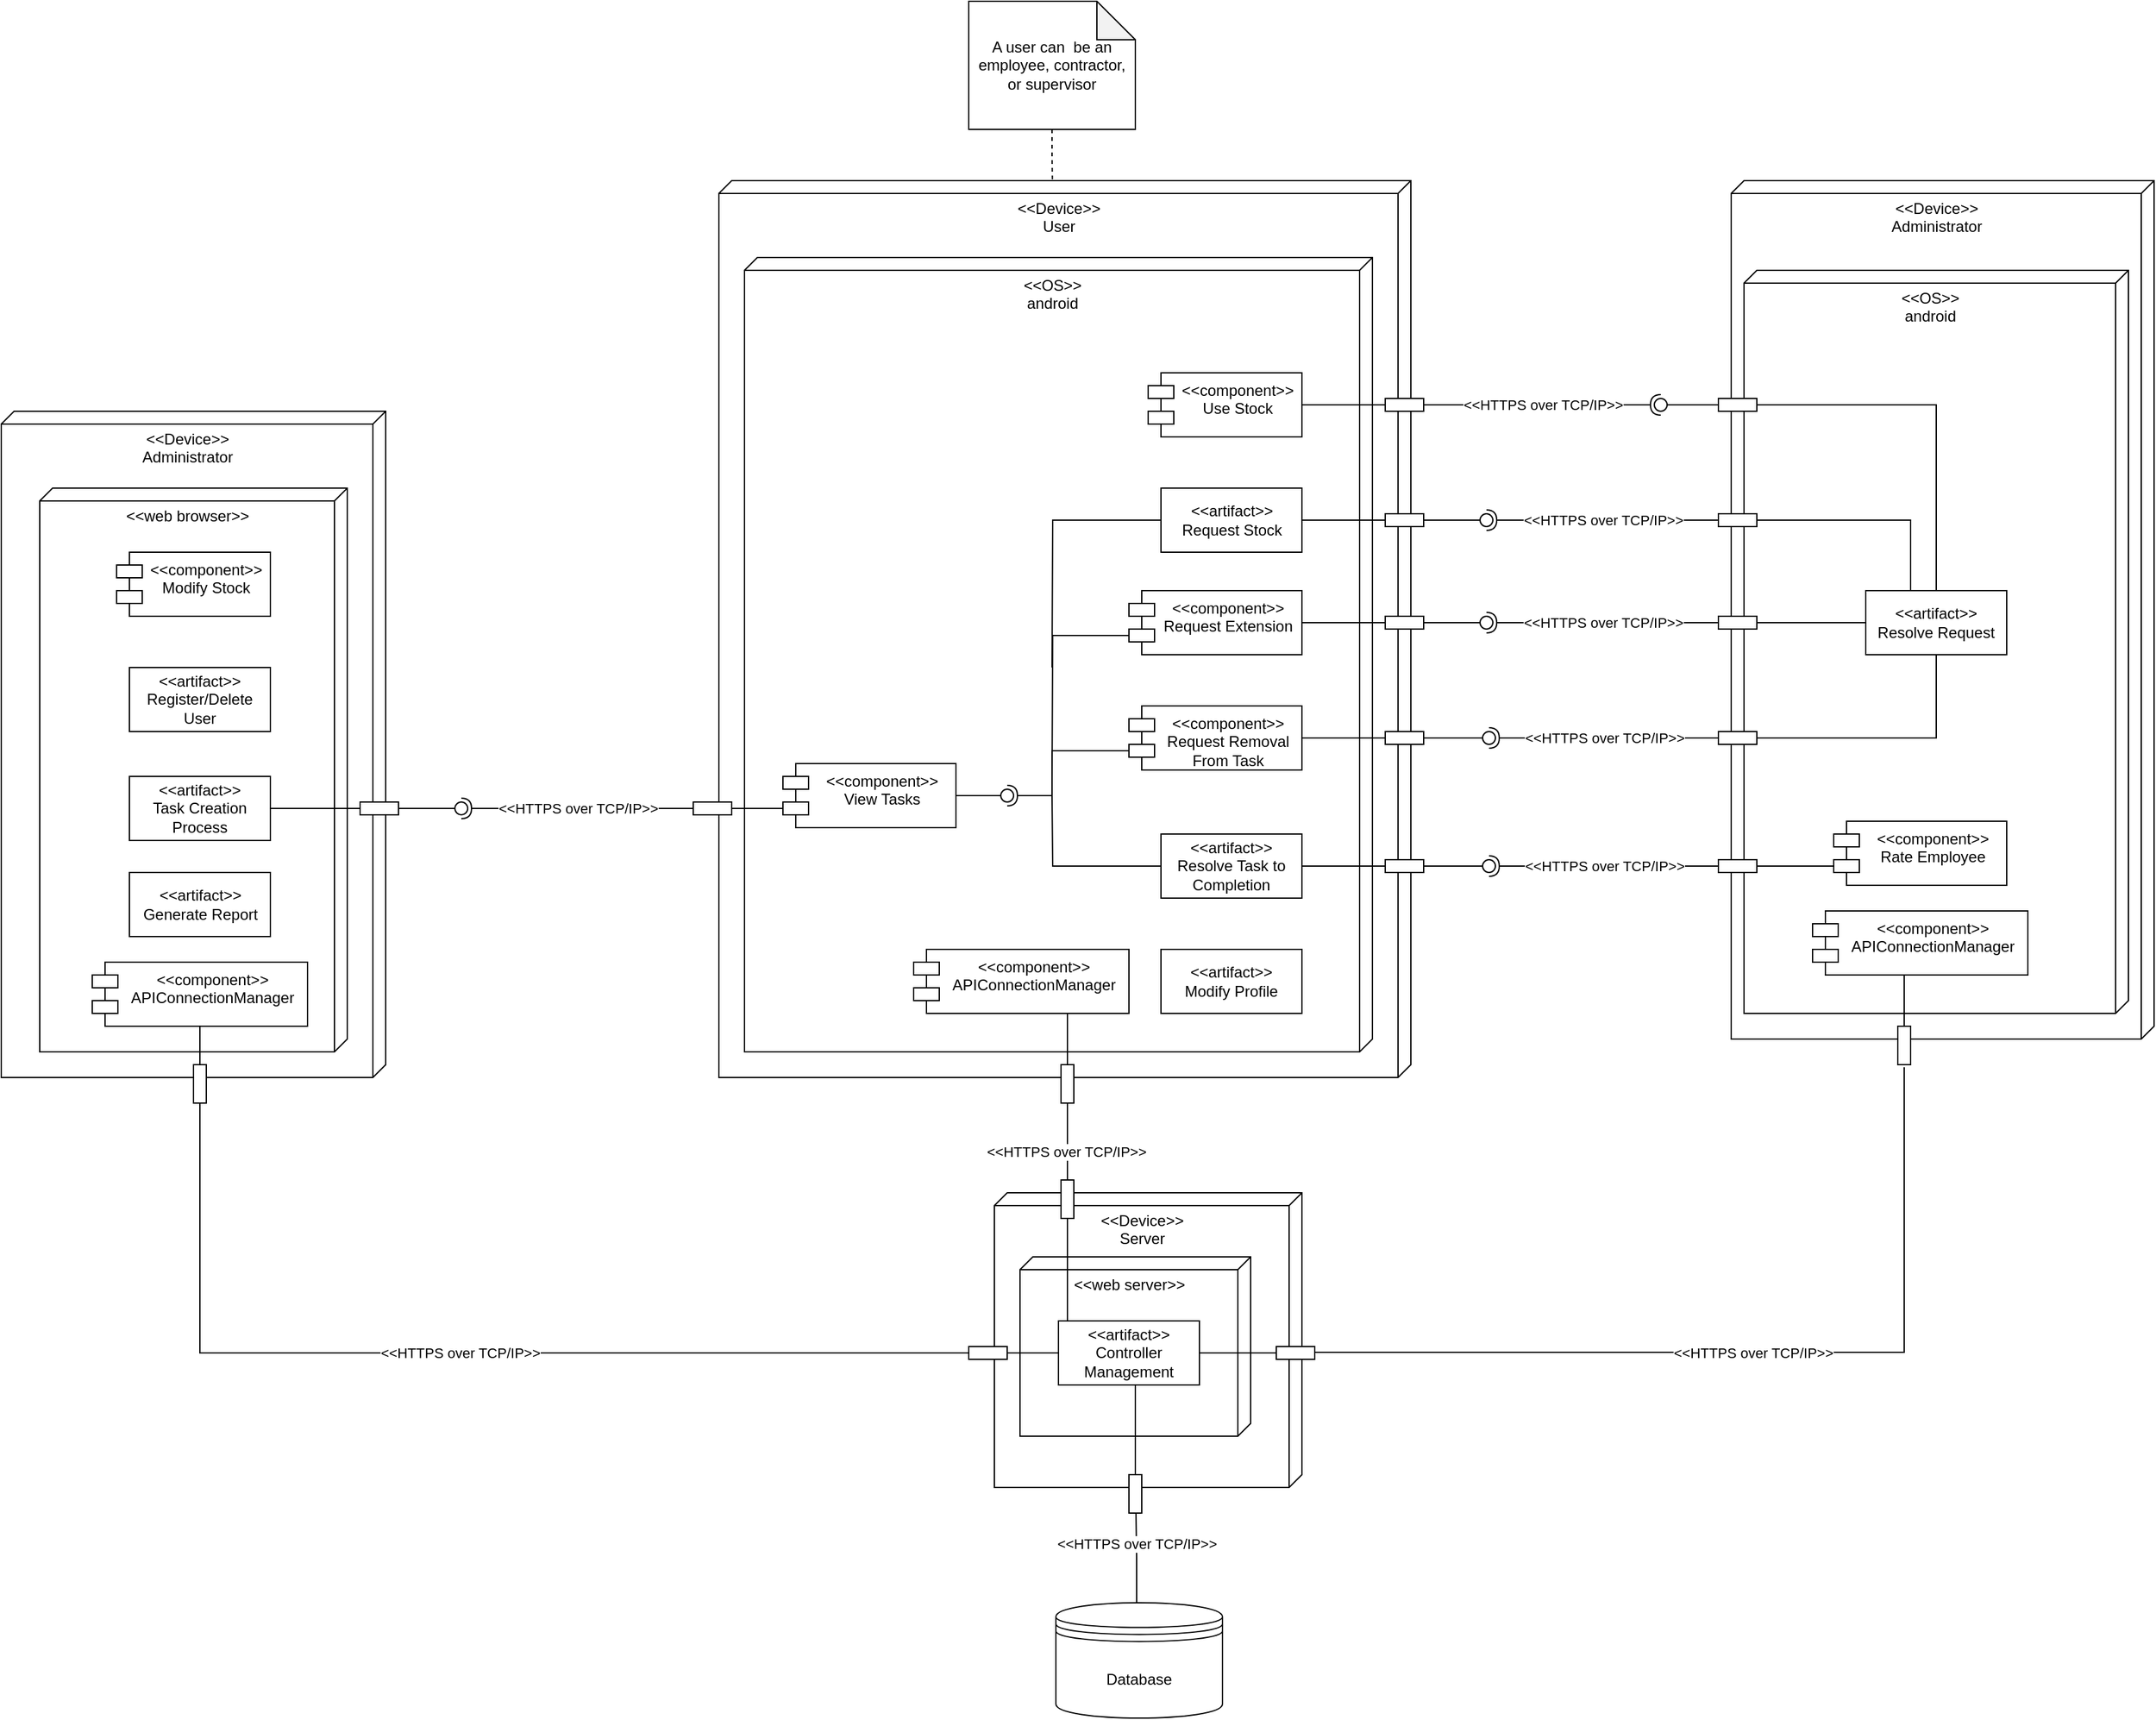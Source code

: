 <mxfile version="20.8.16" type="device"><diagram name="Page-1" id="UfM6UcbRKCuS1BDIdodU"><mxGraphModel dx="1036" dy="1706" grid="1" gridSize="10" guides="1" tooltips="1" connect="1" arrows="1" fold="1" page="1" pageScale="1" pageWidth="850" pageHeight="1100" math="0" shadow="0"><root><mxCell id="0"/><mxCell id="1" parent="0"/><mxCell id="wkpZ2gMU9DR78yVtCQd9-1" value="&amp;lt;&amp;lt;Device&amp;gt;&amp;gt;&lt;br&gt;Administrator" style="verticalAlign=top;align=center;spacingTop=8;spacingLeft=2;spacingRight=12;shape=cube;size=10;direction=south;fontStyle=0;html=1;" parent="1" vertex="1"><mxGeometry x="800" y="210" width="300" height="520" as="geometry"/></mxCell><mxCell id="wkpZ2gMU9DR78yVtCQd9-2" value="&amp;lt;&amp;lt;web browser&amp;gt;&amp;gt;" style="verticalAlign=top;align=center;spacingTop=8;spacingLeft=2;spacingRight=12;shape=cube;size=10;direction=south;fontStyle=0;html=1;" parent="1" vertex="1"><mxGeometry x="830" y="270" width="240" height="440" as="geometry"/></mxCell><mxCell id="wkpZ2gMU9DR78yVtCQd9-3" value="&amp;lt;&amp;lt;artifact&amp;gt;&amp;gt;&lt;br&gt;Generate Report" style="html=1;" parent="1" vertex="1"><mxGeometry x="900" y="570" width="110" height="50" as="geometry"/></mxCell><mxCell id="wkpZ2gMU9DR78yVtCQd9-7" value="&amp;lt;&amp;lt;HTTPS over TCP/IP&amp;gt;&amp;gt;" style="edgeStyle=orthogonalEdgeStyle;rounded=0;orthogonalLoop=1;jettySize=auto;html=1;endArrow=none;endFill=0;entryX=0.5;entryY=1;entryDx=0;entryDy=0;exitX=0;exitY=0.5;exitDx=0;exitDy=0;" parent="1" source="kzVEFAA9O3QecSHcl6le-20" target="wkpZ2gMU9DR78yVtCQd9-92" edge="1"><mxGeometry relative="1" as="geometry"><mxPoint x="960" y="760" as="targetPoint"/><mxPoint x="1567" y="955.067" as="sourcePoint"/></mxGeometry></mxCell><mxCell id="wkpZ2gMU9DR78yVtCQd9-98" value="&amp;lt;&amp;lt;HTTPS over TCP/IP&amp;gt;&amp;gt;" style="edgeStyle=orthogonalEdgeStyle;rounded=0;orthogonalLoop=1;jettySize=auto;html=1;entryX=0.5;entryY=1;entryDx=0;entryDy=0;endArrow=none;endFill=0;exitX=1;exitY=0.25;exitDx=0;exitDy=0;" parent="1" edge="1"><mxGeometry relative="1" as="geometry"><mxPoint x="1825" y="944.5" as="sourcePoint"/><mxPoint x="2285" y="722" as="targetPoint"/><Array as="points"><mxPoint x="2285" y="944"/></Array></mxGeometry></mxCell><mxCell id="wkpZ2gMU9DR78yVtCQd9-9" value="&lt;&lt;component&gt;&gt;&#10;Modify Stock" style="shape=module;align=left;spacingLeft=20;align=center;verticalAlign=top;" parent="1" vertex="1"><mxGeometry x="890" y="320" width="120" height="50" as="geometry"/></mxCell><mxCell id="wkpZ2gMU9DR78yVtCQd9-10" value="&amp;lt;&amp;lt;Device&amp;gt;&amp;gt;&lt;br&gt;User" style="verticalAlign=top;align=center;spacingTop=8;spacingLeft=2;spacingRight=12;shape=cube;size=10;direction=south;fontStyle=0;html=1;" parent="1" vertex="1"><mxGeometry x="1360" y="30" width="540" height="700" as="geometry"/></mxCell><mxCell id="wkpZ2gMU9DR78yVtCQd9-11" value="&amp;lt;&amp;lt;OS&amp;gt;&amp;gt;&lt;br&gt;android" style="verticalAlign=top;align=center;spacingTop=8;spacingLeft=2;spacingRight=12;shape=cube;size=10;direction=south;fontStyle=0;html=1;" parent="1" vertex="1"><mxGeometry x="1380" y="90" width="490" height="620" as="geometry"/></mxCell><mxCell id="NWc4xKAyrhDxz7gxVhRI-1" style="edgeStyle=orthogonalEdgeStyle;rounded=0;orthogonalLoop=1;jettySize=auto;html=1;endArrow=none;endFill=0;" parent="1" source="wkpZ2gMU9DR78yVtCQd9-12" edge="1"><mxGeometry relative="1" as="geometry"><mxPoint x="1620" y="410" as="targetPoint"/></mxGeometry></mxCell><mxCell id="wkpZ2gMU9DR78yVtCQd9-12" value="&amp;lt;&amp;lt;artifact&amp;gt;&amp;gt;&lt;br&gt;Request Stock" style="html=1;" parent="1" vertex="1"><mxGeometry x="1705" y="270" width="110" height="50" as="geometry"/></mxCell><mxCell id="wkpZ2gMU9DR78yVtCQd9-14" value="&lt;&lt;component&gt;&gt;&#10;Use Stock" style="shape=module;align=left;spacingLeft=20;align=center;verticalAlign=top;" parent="1" vertex="1"><mxGeometry x="1695" y="180" width="120" height="50" as="geometry"/></mxCell><mxCell id="wkpZ2gMU9DR78yVtCQd9-18" value="&amp;lt;&amp;lt;artifact&amp;gt;&amp;gt;&lt;br&gt;Task Creation Process" style="html=1;rounded=0;whiteSpace=wrap;" parent="1" vertex="1"><mxGeometry x="900" y="495" width="110" height="50" as="geometry"/></mxCell><mxCell id="wkpZ2gMU9DR78yVtCQd9-20" value="&amp;lt;&amp;lt;Device&amp;gt;&amp;gt;&lt;br&gt;Administrator" style="verticalAlign=top;align=center;spacingTop=8;spacingLeft=2;spacingRight=12;shape=cube;size=10;direction=south;fontStyle=0;html=1;" parent="1" vertex="1"><mxGeometry x="2150" y="30" width="330" height="670" as="geometry"/></mxCell><mxCell id="wkpZ2gMU9DR78yVtCQd9-21" value="&amp;lt;&amp;lt;OS&amp;gt;&amp;gt;&lt;br&gt;android" style="verticalAlign=top;align=center;spacingTop=8;spacingLeft=2;spacingRight=12;shape=cube;size=10;direction=south;fontStyle=0;html=1;" parent="1" vertex="1"><mxGeometry x="2160" y="100" width="300" height="580" as="geometry"/></mxCell><mxCell id="wkpZ2gMU9DR78yVtCQd9-32" style="edgeStyle=orthogonalEdgeStyle;rounded=0;orthogonalLoop=1;jettySize=auto;html=1;entryX=0;entryY=0.5;entryDx=0;entryDy=0;endArrow=none;endFill=0;" parent="1" source="wkpZ2gMU9DR78yVtCQd9-25" target="wkpZ2gMU9DR78yVtCQd9-30" edge="1"><mxGeometry relative="1" as="geometry"/></mxCell><mxCell id="wkpZ2gMU9DR78yVtCQd9-61" style="edgeStyle=orthogonalEdgeStyle;rounded=0;orthogonalLoop=1;jettySize=auto;html=1;endArrow=none;endFill=0;exitX=0;exitY=0;exitDx=0;exitDy=35;exitPerimeter=0;" parent="1" source="wkpZ2gMU9DR78yVtCQd9-25" edge="1"><mxGeometry relative="1" as="geometry"><mxPoint x="1620" y="500" as="targetPoint"/></mxGeometry></mxCell><mxCell id="wkpZ2gMU9DR78yVtCQd9-25" value="&lt;&lt;component&gt;&gt;&#10;Request Extension" style="shape=module;align=left;spacingLeft=20;align=center;verticalAlign=top;" parent="1" vertex="1"><mxGeometry x="1680" y="350" width="135" height="50" as="geometry"/></mxCell><mxCell id="wkpZ2gMU9DR78yVtCQd9-33" style="edgeStyle=orthogonalEdgeStyle;rounded=0;orthogonalLoop=1;jettySize=auto;html=1;entryX=0;entryY=0.5;entryDx=0;entryDy=0;endArrow=none;endFill=0;" parent="1" source="wkpZ2gMU9DR78yVtCQd9-26" target="wkpZ2gMU9DR78yVtCQd9-28" edge="1"><mxGeometry relative="1" as="geometry"/></mxCell><mxCell id="wkpZ2gMU9DR78yVtCQd9-26" value="&amp;lt;&amp;lt;component&amp;gt;&amp;gt;&lt;br&gt;Request Removal From Task" style="shape=module;align=left;spacingLeft=20;align=center;verticalAlign=top;html=1;whiteSpace=wrap;" parent="1" vertex="1"><mxGeometry x="1680" y="440" width="135" height="50" as="geometry"/></mxCell><mxCell id="wkpZ2gMU9DR78yVtCQd9-40" style="edgeStyle=orthogonalEdgeStyle;rounded=0;orthogonalLoop=1;jettySize=auto;html=1;entryX=0;entryY=0.5;entryDx=0;entryDy=0;endArrow=none;endFill=0;" parent="1" source="wkpZ2gMU9DR78yVtCQd9-27" target="wkpZ2gMU9DR78yVtCQd9-65" edge="1"><mxGeometry relative="1" as="geometry"><mxPoint x="2230" y="375" as="targetPoint"/></mxGeometry></mxCell><mxCell id="wkpZ2gMU9DR78yVtCQd9-27" value="" style="html=1;" parent="1" vertex="1"><mxGeometry x="2140" y="370" width="30" height="10" as="geometry"/></mxCell><mxCell id="wkpZ2gMU9DR78yVtCQd9-28" value="" style="html=1;" parent="1" vertex="1"><mxGeometry x="1880" y="460" width="30" height="10" as="geometry"/></mxCell><mxCell id="wkpZ2gMU9DR78yVtCQd9-30" value="" style="html=1;" parent="1" vertex="1"><mxGeometry x="1880" y="370" width="30" height="10" as="geometry"/></mxCell><mxCell id="wkpZ2gMU9DR78yVtCQd9-42" style="edgeStyle=orthogonalEdgeStyle;rounded=0;orthogonalLoop=1;jettySize=auto;html=1;endArrow=none;endFill=0;" parent="1" source="wkpZ2gMU9DR78yVtCQd9-31" target="wkpZ2gMU9DR78yVtCQd9-65" edge="1"><mxGeometry relative="1" as="geometry"><mxPoint x="2230" y="465" as="targetPoint"/></mxGeometry></mxCell><mxCell id="wkpZ2gMU9DR78yVtCQd9-31" value="" style="html=1;" parent="1" vertex="1"><mxGeometry x="2140" y="460" width="30" height="10" as="geometry"/></mxCell><mxCell id="wkpZ2gMU9DR78yVtCQd9-34" value="" style="rounded=0;orthogonalLoop=1;jettySize=auto;html=1;endArrow=none;endFill=0;sketch=0;sourcePerimeterSpacing=0;targetPerimeterSpacing=0;exitX=1;exitY=0.5;exitDx=0;exitDy=0;" parent="1" source="wkpZ2gMU9DR78yVtCQd9-28" target="wkpZ2gMU9DR78yVtCQd9-36" edge="1"><mxGeometry relative="1" as="geometry"><mxPoint x="2000" y="465" as="sourcePoint"/></mxGeometry></mxCell><mxCell id="wkpZ2gMU9DR78yVtCQd9-35" value="&amp;lt;&amp;lt;HTTPS over TCP/IP&amp;gt;&amp;gt;" style="rounded=0;orthogonalLoop=1;jettySize=auto;html=1;endArrow=halfCircle;endFill=0;entryX=0.5;entryY=0.5;endSize=6;strokeWidth=1;sketch=0;exitX=0;exitY=0.5;exitDx=0;exitDy=0;" parent="1" source="wkpZ2gMU9DR78yVtCQd9-31" target="wkpZ2gMU9DR78yVtCQd9-36" edge="1"><mxGeometry relative="1" as="geometry"><mxPoint x="2040" y="465" as="sourcePoint"/></mxGeometry></mxCell><mxCell id="wkpZ2gMU9DR78yVtCQd9-36" value="" style="ellipse;whiteSpace=wrap;html=1;align=center;aspect=fixed;resizable=0;points=[];outlineConnect=0;sketch=0;" parent="1" vertex="1"><mxGeometry x="1956" y="460" width="10" height="10" as="geometry"/></mxCell><mxCell id="wkpZ2gMU9DR78yVtCQd9-37" value="" style="rounded=0;orthogonalLoop=1;jettySize=auto;html=1;endArrow=none;endFill=0;sketch=0;sourcePerimeterSpacing=0;targetPerimeterSpacing=0;exitX=1;exitY=0.5;exitDx=0;exitDy=0;" parent="1" source="wkpZ2gMU9DR78yVtCQd9-30" target="wkpZ2gMU9DR78yVtCQd9-39" edge="1"><mxGeometry relative="1" as="geometry"><mxPoint x="2000" y="375" as="sourcePoint"/></mxGeometry></mxCell><mxCell id="wkpZ2gMU9DR78yVtCQd9-38" value="&amp;lt;&amp;lt;HTTPS over TCP/IP&amp;gt;&amp;gt;" style="rounded=0;orthogonalLoop=1;jettySize=auto;html=1;endArrow=halfCircle;endFill=0;entryX=0.5;entryY=0.5;endSize=6;strokeWidth=1;sketch=0;exitX=0;exitY=0.5;exitDx=0;exitDy=0;" parent="1" source="wkpZ2gMU9DR78yVtCQd9-27" target="wkpZ2gMU9DR78yVtCQd9-39" edge="1"><mxGeometry relative="1" as="geometry"><mxPoint x="2040" y="375" as="sourcePoint"/></mxGeometry></mxCell><mxCell id="wkpZ2gMU9DR78yVtCQd9-39" value="" style="ellipse;whiteSpace=wrap;html=1;align=center;aspect=fixed;resizable=0;points=[];outlineConnect=0;sketch=0;" parent="1" vertex="1"><mxGeometry x="1954" y="370" width="10" height="10" as="geometry"/></mxCell><mxCell id="wkpZ2gMU9DR78yVtCQd9-43" value="&lt;&lt;component&gt;&gt;&#10;Rate Employee" style="shape=module;align=left;spacingLeft=20;align=center;verticalAlign=top;whiteSpace=wrap;" parent="1" vertex="1"><mxGeometry x="2230" y="530" width="135" height="50" as="geometry"/></mxCell><mxCell id="wkpZ2gMU9DR78yVtCQd9-51" style="edgeStyle=orthogonalEdgeStyle;rounded=0;orthogonalLoop=1;jettySize=auto;html=1;entryX=0;entryY=0.5;entryDx=0;entryDy=0;endArrow=none;endFill=0;" parent="1" source="wkpZ2gMU9DR78yVtCQd9-44" target="wkpZ2gMU9DR78yVtCQd9-46" edge="1"><mxGeometry relative="1" as="geometry"/></mxCell><mxCell id="wkpZ2gMU9DR78yVtCQd9-62" style="edgeStyle=orthogonalEdgeStyle;rounded=0;orthogonalLoop=1;jettySize=auto;html=1;endArrow=none;endFill=0;" parent="1" source="wkpZ2gMU9DR78yVtCQd9-44" edge="1"><mxGeometry relative="1" as="geometry"><mxPoint x="1620" y="510" as="targetPoint"/></mxGeometry></mxCell><mxCell id="wkpZ2gMU9DR78yVtCQd9-44" value="&amp;lt;&amp;lt;artifact&amp;gt;&amp;gt;&lt;br&gt;Resolve Task to Completion" style="html=1;whiteSpace=wrap;" parent="1" vertex="1"><mxGeometry x="1705" y="540" width="110" height="50" as="geometry"/></mxCell><mxCell id="wkpZ2gMU9DR78yVtCQd9-46" value="" style="html=1;" parent="1" vertex="1"><mxGeometry x="1880" y="560" width="30" height="10" as="geometry"/></mxCell><mxCell id="wkpZ2gMU9DR78yVtCQd9-52" style="edgeStyle=orthogonalEdgeStyle;rounded=0;orthogonalLoop=1;jettySize=auto;html=1;entryX=0;entryY=0;entryDx=0;entryDy=35;entryPerimeter=0;endArrow=none;endFill=0;" parent="1" source="wkpZ2gMU9DR78yVtCQd9-47" target="wkpZ2gMU9DR78yVtCQd9-43" edge="1"><mxGeometry relative="1" as="geometry"/></mxCell><mxCell id="wkpZ2gMU9DR78yVtCQd9-47" value="" style="html=1;" parent="1" vertex="1"><mxGeometry x="2140" y="560" width="30" height="10" as="geometry"/></mxCell><mxCell id="wkpZ2gMU9DR78yVtCQd9-48" value="" style="rounded=0;orthogonalLoop=1;jettySize=auto;html=1;endArrow=none;endFill=0;sketch=0;sourcePerimeterSpacing=0;targetPerimeterSpacing=0;exitX=1;exitY=0.5;exitDx=0;exitDy=0;" parent="1" source="wkpZ2gMU9DR78yVtCQd9-46" target="wkpZ2gMU9DR78yVtCQd9-50" edge="1"><mxGeometry relative="1" as="geometry"><mxPoint x="2000" y="565" as="sourcePoint"/></mxGeometry></mxCell><mxCell id="wkpZ2gMU9DR78yVtCQd9-49" value="&amp;lt;&amp;lt;HTTPS over TCP/IP&amp;gt;&amp;gt;" style="rounded=0;orthogonalLoop=1;jettySize=auto;html=1;endArrow=halfCircle;endFill=0;entryX=0.5;entryY=0.5;endSize=6;strokeWidth=1;sketch=0;exitX=0;exitY=0.5;exitDx=0;exitDy=0;" parent="1" source="wkpZ2gMU9DR78yVtCQd9-47" target="wkpZ2gMU9DR78yVtCQd9-50" edge="1"><mxGeometry relative="1" as="geometry"><mxPoint x="2040" y="565" as="sourcePoint"/></mxGeometry></mxCell><mxCell id="wkpZ2gMU9DR78yVtCQd9-50" value="" style="ellipse;whiteSpace=wrap;html=1;align=center;aspect=fixed;resizable=0;points=[];outlineConnect=0;sketch=0;" parent="1" vertex="1"><mxGeometry x="1956" y="560" width="10" height="10" as="geometry"/></mxCell><mxCell id="wkpZ2gMU9DR78yVtCQd9-53" value="&lt;&lt;component&gt;&gt;&#10;View Tasks" style="shape=module;align=left;spacingLeft=20;align=center;verticalAlign=top;" parent="1" vertex="1"><mxGeometry x="1410" y="485" width="135" height="50" as="geometry"/></mxCell><mxCell id="wkpZ2gMU9DR78yVtCQd9-55" style="edgeStyle=orthogonalEdgeStyle;rounded=0;orthogonalLoop=1;jettySize=auto;html=1;endArrow=none;endFill=0;entryX=-0.001;entryY=0.518;entryDx=0;entryDy=0;entryPerimeter=0;dashed=1;" parent="1" source="wkpZ2gMU9DR78yVtCQd9-54" target="wkpZ2gMU9DR78yVtCQd9-10" edge="1"><mxGeometry relative="1" as="geometry"/></mxCell><mxCell id="wkpZ2gMU9DR78yVtCQd9-54" value="A user can&amp;nbsp; be an employee, contractor, or supervisor" style="shape=note;whiteSpace=wrap;html=1;backgroundOutline=1;darkOpacity=0.05;" parent="1" vertex="1"><mxGeometry x="1555" y="-110" width="130" height="100" as="geometry"/></mxCell><mxCell id="wkpZ2gMU9DR78yVtCQd9-56" value="&amp;lt;&amp;lt;artifact&amp;gt;&amp;gt;&lt;br&gt;Modify Profile" style="html=1;whiteSpace=wrap;" parent="1" vertex="1"><mxGeometry x="1705" y="630" width="110" height="50" as="geometry"/></mxCell><mxCell id="wkpZ2gMU9DR78yVtCQd9-57" value="&amp;lt;&amp;lt;artifact&amp;gt;&amp;gt;&lt;br&gt;Register/Delete User" style="html=1;whiteSpace=wrap;" parent="1" vertex="1"><mxGeometry x="900" y="410" width="110" height="50" as="geometry"/></mxCell><mxCell id="wkpZ2gMU9DR78yVtCQd9-58" value="" style="rounded=0;orthogonalLoop=1;jettySize=auto;html=1;endArrow=none;endFill=0;sketch=0;sourcePerimeterSpacing=0;targetPerimeterSpacing=0;exitX=1;exitY=0.5;exitDx=0;exitDy=0;" parent="1" source="wkpZ2gMU9DR78yVtCQd9-53" target="wkpZ2gMU9DR78yVtCQd9-60" edge="1"><mxGeometry relative="1" as="geometry"><mxPoint x="1580" y="515" as="sourcePoint"/></mxGeometry></mxCell><mxCell id="wkpZ2gMU9DR78yVtCQd9-59" value="" style="rounded=0;orthogonalLoop=1;jettySize=auto;html=1;endArrow=halfCircle;endFill=0;entryX=0.5;entryY=0.5;endSize=6;strokeWidth=1;sketch=0;exitX=0;exitY=0;exitDx=0;exitDy=35;exitPerimeter=0;edgeStyle=orthogonalEdgeStyle;" parent="1" source="wkpZ2gMU9DR78yVtCQd9-26" target="wkpZ2gMU9DR78yVtCQd9-60" edge="1"><mxGeometry relative="1" as="geometry"><mxPoint x="1620" y="515" as="sourcePoint"/><Array as="points"><mxPoint x="1620" y="475"/><mxPoint x="1620" y="510"/></Array></mxGeometry></mxCell><mxCell id="wkpZ2gMU9DR78yVtCQd9-60" value="" style="ellipse;whiteSpace=wrap;html=1;align=center;aspect=fixed;resizable=0;points=[];outlineConnect=0;sketch=0;rounded=0;" parent="1" vertex="1"><mxGeometry x="1580" y="505" width="10" height="10" as="geometry"/></mxCell><mxCell id="wkpZ2gMU9DR78yVtCQd9-65" value="&amp;lt;&amp;lt;artifact&amp;gt;&amp;gt;&lt;br&gt;Resolve Request" style="html=1;whiteSpace=wrap;" parent="1" vertex="1"><mxGeometry x="2255" y="350" width="110" height="50" as="geometry"/></mxCell><mxCell id="wkpZ2gMU9DR78yVtCQd9-74" style="edgeStyle=orthogonalEdgeStyle;rounded=0;orthogonalLoop=1;jettySize=auto;html=1;entryX=0.5;entryY=0;entryDx=0;entryDy=0;endArrow=none;endFill=0;" parent="1" source="wkpZ2gMU9DR78yVtCQd9-69" target="wkpZ2gMU9DR78yVtCQd9-65" edge="1"><mxGeometry relative="1" as="geometry"><Array as="points"><mxPoint x="2290" y="295"/><mxPoint x="2290" y="350"/></Array></mxGeometry></mxCell><mxCell id="wkpZ2gMU9DR78yVtCQd9-69" value="" style="html=1;" parent="1" vertex="1"><mxGeometry x="2140" y="290" width="30" height="10" as="geometry"/></mxCell><mxCell id="wkpZ2gMU9DR78yVtCQd9-75" style="edgeStyle=orthogonalEdgeStyle;rounded=0;orthogonalLoop=1;jettySize=auto;html=1;entryX=1;entryY=0.5;entryDx=0;entryDy=0;endArrow=none;endFill=0;" parent="1" source="wkpZ2gMU9DR78yVtCQd9-70" target="wkpZ2gMU9DR78yVtCQd9-12" edge="1"><mxGeometry relative="1" as="geometry"/></mxCell><mxCell id="wkpZ2gMU9DR78yVtCQd9-70" value="" style="html=1;" parent="1" vertex="1"><mxGeometry x="1880" y="290" width="30" height="10" as="geometry"/></mxCell><mxCell id="wkpZ2gMU9DR78yVtCQd9-71" value="" style="rounded=0;orthogonalLoop=1;jettySize=auto;html=1;endArrow=none;endFill=0;sketch=0;sourcePerimeterSpacing=0;targetPerimeterSpacing=0;exitX=1;exitY=0.5;exitDx=0;exitDy=0;" parent="1" source="wkpZ2gMU9DR78yVtCQd9-70" target="wkpZ2gMU9DR78yVtCQd9-73" edge="1"><mxGeometry relative="1" as="geometry"><mxPoint x="2000" y="295" as="sourcePoint"/></mxGeometry></mxCell><mxCell id="wkpZ2gMU9DR78yVtCQd9-72" value="&amp;lt;&amp;lt;HTTPS over TCP/IP&amp;gt;&amp;gt;" style="rounded=0;orthogonalLoop=1;jettySize=auto;html=1;endArrow=halfCircle;endFill=0;entryX=0.5;entryY=0.5;endSize=6;strokeWidth=1;sketch=0;exitX=0;exitY=0.5;exitDx=0;exitDy=0;" parent="1" source="wkpZ2gMU9DR78yVtCQd9-69" target="wkpZ2gMU9DR78yVtCQd9-73" edge="1"><mxGeometry relative="1" as="geometry"><mxPoint x="2040" y="295" as="sourcePoint"/></mxGeometry></mxCell><mxCell id="wkpZ2gMU9DR78yVtCQd9-73" value="" style="ellipse;whiteSpace=wrap;html=1;align=center;aspect=fixed;resizable=0;points=[];outlineConnect=0;sketch=0;" parent="1" vertex="1"><mxGeometry x="1954" y="290" width="10" height="10" as="geometry"/></mxCell><mxCell id="wkpZ2gMU9DR78yVtCQd9-83" style="edgeStyle=orthogonalEdgeStyle;rounded=0;orthogonalLoop=1;jettySize=auto;html=1;endArrow=none;endFill=0;" parent="1" source="wkpZ2gMU9DR78yVtCQd9-78" target="wkpZ2gMU9DR78yVtCQd9-65" edge="1"><mxGeometry relative="1" as="geometry"/></mxCell><mxCell id="wkpZ2gMU9DR78yVtCQd9-78" value="" style="html=1;" parent="1" vertex="1"><mxGeometry x="2140" y="200" width="30" height="10" as="geometry"/></mxCell><mxCell id="wkpZ2gMU9DR78yVtCQd9-84" style="edgeStyle=orthogonalEdgeStyle;rounded=0;orthogonalLoop=1;jettySize=auto;html=1;endArrow=none;endFill=0;" parent="1" source="wkpZ2gMU9DR78yVtCQd9-79" target="wkpZ2gMU9DR78yVtCQd9-14" edge="1"><mxGeometry relative="1" as="geometry"/></mxCell><mxCell id="wkpZ2gMU9DR78yVtCQd9-79" value="" style="html=1;" parent="1" vertex="1"><mxGeometry x="1880" y="200" width="30" height="10" as="geometry"/></mxCell><mxCell id="wkpZ2gMU9DR78yVtCQd9-80" value="" style="rounded=0;orthogonalLoop=1;jettySize=auto;html=1;endArrow=none;endFill=0;sketch=0;sourcePerimeterSpacing=0;targetPerimeterSpacing=0;exitX=0;exitY=0.5;exitDx=0;exitDy=0;" parent="1" source="wkpZ2gMU9DR78yVtCQd9-78" target="wkpZ2gMU9DR78yVtCQd9-82" edge="1"><mxGeometry relative="1" as="geometry"><mxPoint x="2000" y="205" as="sourcePoint"/></mxGeometry></mxCell><mxCell id="wkpZ2gMU9DR78yVtCQd9-81" value="&amp;lt;&amp;lt;HTTPS over TCP/IP&amp;gt;&amp;gt;" style="rounded=0;orthogonalLoop=1;jettySize=auto;html=1;endArrow=halfCircle;endFill=0;entryX=0.5;entryY=0.5;endSize=6;strokeWidth=1;sketch=0;exitX=1;exitY=0.5;exitDx=0;exitDy=0;" parent="1" source="wkpZ2gMU9DR78yVtCQd9-79" target="wkpZ2gMU9DR78yVtCQd9-82" edge="1"><mxGeometry relative="1" as="geometry"><mxPoint x="1930" y="240" as="sourcePoint"/></mxGeometry></mxCell><mxCell id="wkpZ2gMU9DR78yVtCQd9-82" value="" style="ellipse;whiteSpace=wrap;html=1;align=center;aspect=fixed;resizable=0;points=[];outlineConnect=0;sketch=0;rotation=-135;" parent="1" vertex="1"><mxGeometry x="2090" y="200" width="10" height="10" as="geometry"/></mxCell><mxCell id="NWc4xKAyrhDxz7gxVhRI-2" style="edgeStyle=orthogonalEdgeStyle;rounded=0;orthogonalLoop=1;jettySize=auto;html=1;entryX=0;entryY=0;entryDx=0;entryDy=35;entryPerimeter=0;endArrow=none;endFill=0;" parent="1" source="wkpZ2gMU9DR78yVtCQd9-85" target="wkpZ2gMU9DR78yVtCQd9-53" edge="1"><mxGeometry relative="1" as="geometry"/></mxCell><mxCell id="wkpZ2gMU9DR78yVtCQd9-85" value="" style="html=1;" parent="1" vertex="1"><mxGeometry x="1340" y="515" width="30" height="10" as="geometry"/></mxCell><mxCell id="wkpZ2gMU9DR78yVtCQd9-90" style="edgeStyle=orthogonalEdgeStyle;rounded=0;orthogonalLoop=1;jettySize=auto;html=1;endArrow=none;endFill=0;" parent="1" source="wkpZ2gMU9DR78yVtCQd9-86" target="wkpZ2gMU9DR78yVtCQd9-18" edge="1"><mxGeometry relative="1" as="geometry"/></mxCell><mxCell id="wkpZ2gMU9DR78yVtCQd9-86" value="" style="html=1;" parent="1" vertex="1"><mxGeometry x="1080" y="515" width="30" height="10" as="geometry"/></mxCell><mxCell id="wkpZ2gMU9DR78yVtCQd9-87" value="" style="rounded=0;orthogonalLoop=1;jettySize=auto;html=1;endArrow=none;endFill=0;sketch=0;sourcePerimeterSpacing=0;targetPerimeterSpacing=0;exitX=1;exitY=0.5;exitDx=0;exitDy=0;" parent="1" source="wkpZ2gMU9DR78yVtCQd9-86" target="wkpZ2gMU9DR78yVtCQd9-89" edge="1"><mxGeometry relative="1" as="geometry"><mxPoint x="1200" y="520" as="sourcePoint"/></mxGeometry></mxCell><mxCell id="wkpZ2gMU9DR78yVtCQd9-88" value="&amp;lt;&amp;lt;HTTPS over TCP/IP&amp;gt;&amp;gt;" style="rounded=0;orthogonalLoop=1;jettySize=auto;html=1;endArrow=halfCircle;endFill=0;entryX=0.5;entryY=0.5;endSize=6;strokeWidth=1;sketch=0;exitX=0;exitY=0.5;exitDx=0;exitDy=0;" parent="1" source="wkpZ2gMU9DR78yVtCQd9-85" target="wkpZ2gMU9DR78yVtCQd9-89" edge="1"><mxGeometry relative="1" as="geometry"><mxPoint x="1240" y="520" as="sourcePoint"/></mxGeometry></mxCell><mxCell id="wkpZ2gMU9DR78yVtCQd9-89" value="" style="ellipse;whiteSpace=wrap;html=1;align=center;aspect=fixed;resizable=0;points=[];outlineConnect=0;sketch=0;" parent="1" vertex="1"><mxGeometry x="1154" y="515" width="10" height="10" as="geometry"/></mxCell><mxCell id="kzVEFAA9O3QecSHcl6le-36" style="edgeStyle=orthogonalEdgeStyle;rounded=0;orthogonalLoop=1;jettySize=auto;html=1;endArrow=none;endFill=0;" parent="1" source="wkpZ2gMU9DR78yVtCQd9-92" target="kzVEFAA9O3QecSHcl6le-10" edge="1"><mxGeometry relative="1" as="geometry"/></mxCell><mxCell id="wkpZ2gMU9DR78yVtCQd9-92" value="" style="html=1;rounded=0;" parent="1" vertex="1"><mxGeometry x="950" y="720" width="10" height="30" as="geometry"/></mxCell><mxCell id="kzVEFAA9O3QecSHcl6le-34" style="edgeStyle=orthogonalEdgeStyle;rounded=0;orthogonalLoop=1;jettySize=auto;html=1;entryX=0;entryY=0.5;entryDx=0;entryDy=0;endArrow=none;endFill=0;" parent="1" source="wkpZ2gMU9DR78yVtCQd9-93" target="kzVEFAA9O3QecSHcl6le-18" edge="1"><mxGeometry relative="1" as="geometry"/></mxCell><mxCell id="kzVEFAA9O3QecSHcl6le-35" value="&amp;lt;&amp;lt;HTTPS over TCP/IP&amp;gt;&amp;gt;" style="edgeLabel;html=1;align=center;verticalAlign=middle;resizable=0;points=[];" parent="kzVEFAA9O3QecSHcl6le-34" vertex="1" connectable="0"><mxGeometry x="0.247" y="-1" relative="1" as="geometry"><mxPoint as="offset"/></mxGeometry></mxCell><mxCell id="kzVEFAA9O3QecSHcl6le-37" style="edgeStyle=orthogonalEdgeStyle;rounded=0;orthogonalLoop=1;jettySize=auto;html=1;endArrow=none;endFill=0;" parent="1" source="wkpZ2gMU9DR78yVtCQd9-93" target="kzVEFAA9O3QecSHcl6le-8" edge="1"><mxGeometry relative="1" as="geometry"><Array as="points"><mxPoint x="1632" y="690"/><mxPoint x="1632" y="690"/></Array></mxGeometry></mxCell><mxCell id="wkpZ2gMU9DR78yVtCQd9-93" value="" style="html=1;rounded=0;" parent="1" vertex="1"><mxGeometry x="1627" y="720" width="10" height="30" as="geometry"/></mxCell><mxCell id="kzVEFAA9O3QecSHcl6le-12" style="edgeStyle=orthogonalEdgeStyle;rounded=0;orthogonalLoop=1;jettySize=auto;html=1;endArrow=none;endFill=0;" parent="1" source="wkpZ2gMU9DR78yVtCQd9-94" target="kzVEFAA9O3QecSHcl6le-11" edge="1"><mxGeometry relative="1" as="geometry"><Array as="points"><mxPoint x="2285" y="660"/><mxPoint x="2285" y="660"/></Array></mxGeometry></mxCell><mxCell id="wkpZ2gMU9DR78yVtCQd9-94" value="" style="html=1;rounded=0;" parent="1" vertex="1"><mxGeometry x="2280" y="690" width="10" height="30" as="geometry"/></mxCell><mxCell id="kzVEFAA9O3QecSHcl6le-17" style="edgeStyle=orthogonalEdgeStyle;rounded=0;orthogonalLoop=1;jettySize=auto;html=1;exitX=0;exitY=0;exitDx=230;exitDy=125;exitPerimeter=0;entryX=0.5;entryY=0;entryDx=0;entryDy=0;endArrow=none;endFill=0;" parent="1" source="kzVEFAA9O3QecSHcl6le-1" target="kzVEFAA9O3QecSHcl6le-13" edge="1"><mxGeometry relative="1" as="geometry"/></mxCell><mxCell id="kzVEFAA9O3QecSHcl6le-1" value="&amp;lt;&amp;lt;Device&amp;gt;&amp;gt;&lt;br&gt;Server" style="verticalAlign=top;align=center;spacingTop=8;spacingLeft=2;spacingRight=12;shape=cube;size=10;direction=south;fontStyle=0;html=1;" parent="1" vertex="1"><mxGeometry x="1575" y="820" width="240" height="230" as="geometry"/></mxCell><mxCell id="kzVEFAA9O3QecSHcl6le-8" value="&lt;&lt;component&gt;&gt;&#10;APIConnectionManager" style="shape=module;align=left;spacingLeft=20;align=center;verticalAlign=top;" parent="1" vertex="1"><mxGeometry x="1512" y="630" width="168" height="50" as="geometry"/></mxCell><mxCell id="kzVEFAA9O3QecSHcl6le-10" value="&lt;&lt;component&gt;&gt;&#10;APIConnectionManager" style="shape=module;align=left;spacingLeft=20;align=center;verticalAlign=top;" parent="1" vertex="1"><mxGeometry x="871" y="640" width="168" height="50" as="geometry"/></mxCell><mxCell id="kzVEFAA9O3QecSHcl6le-11" value="&lt;&lt;component&gt;&gt;&#10;APIConnectionManager" style="shape=module;align=left;spacingLeft=20;align=center;verticalAlign=top;" parent="1" vertex="1"><mxGeometry x="2213.5" y="600" width="168" height="50" as="geometry"/></mxCell><mxCell id="kzVEFAA9O3QecSHcl6le-13" value="" style="html=1;rotation=90;" parent="1" vertex="1"><mxGeometry x="1670" y="1050" width="30" height="10" as="geometry"/></mxCell><mxCell id="kzVEFAA9O3QecSHcl6le-14" value="&amp;lt;&amp;lt;web server&amp;gt;&amp;gt;" style="verticalAlign=top;align=center;spacingTop=8;spacingLeft=2;spacingRight=12;shape=cube;size=10;direction=south;fontStyle=0;html=1;" parent="1" vertex="1"><mxGeometry x="1595" y="870" width="180" height="140" as="geometry"/></mxCell><mxCell id="kzVEFAA9O3QecSHcl6le-30" style="edgeStyle=orthogonalEdgeStyle;rounded=0;orthogonalLoop=1;jettySize=auto;html=1;entryX=0;entryY=0.5;entryDx=0;entryDy=0;endArrow=none;endFill=0;" parent="1" source="kzVEFAA9O3QecSHcl6le-15" target="kzVEFAA9O3QecSHcl6le-13" edge="1"><mxGeometry relative="1" as="geometry"><Array as="points"><mxPoint x="1685" y="990"/><mxPoint x="1685" y="990"/></Array></mxGeometry></mxCell><mxCell id="kzVEFAA9O3QecSHcl6le-15" value="&amp;lt;&amp;lt;artifact&amp;gt;&amp;gt;&lt;br&gt;Controller Management" style="html=1;whiteSpace=wrap;" parent="1" vertex="1"><mxGeometry x="1625" y="920" width="110" height="50" as="geometry"/></mxCell><mxCell id="kzVEFAA9O3QecSHcl6le-33" style="edgeStyle=orthogonalEdgeStyle;rounded=0;orthogonalLoop=1;jettySize=auto;html=1;endArrow=none;endFill=0;" parent="1" source="kzVEFAA9O3QecSHcl6le-18" target="kzVEFAA9O3QecSHcl6le-15" edge="1"><mxGeometry relative="1" as="geometry"><Array as="points"><mxPoint x="1632" y="910"/><mxPoint x="1632" y="910"/></Array></mxGeometry></mxCell><mxCell id="kzVEFAA9O3QecSHcl6le-18" value="" style="html=1;rotation=90;" parent="1" vertex="1"><mxGeometry x="1617" y="820" width="30" height="10" as="geometry"/></mxCell><mxCell id="kzVEFAA9O3QecSHcl6le-21" style="edgeStyle=orthogonalEdgeStyle;rounded=0;orthogonalLoop=1;jettySize=auto;html=1;entryX=1;entryY=0.5;entryDx=0;entryDy=0;endArrow=none;endFill=0;" parent="1" source="kzVEFAA9O3QecSHcl6le-19" target="kzVEFAA9O3QecSHcl6le-15" edge="1"><mxGeometry relative="1" as="geometry"><Array as="points"><mxPoint x="1790" y="945"/><mxPoint x="1790" y="945"/></Array></mxGeometry></mxCell><mxCell id="kzVEFAA9O3QecSHcl6le-19" value="" style="html=1;" parent="1" vertex="1"><mxGeometry x="1795" y="940" width="30" height="10" as="geometry"/></mxCell><mxCell id="kzVEFAA9O3QecSHcl6le-22" style="edgeStyle=orthogonalEdgeStyle;rounded=0;orthogonalLoop=1;jettySize=auto;html=1;endArrow=none;endFill=0;entryX=0;entryY=0.5;entryDx=0;entryDy=0;" parent="1" source="kzVEFAA9O3QecSHcl6le-20" target="kzVEFAA9O3QecSHcl6le-15" edge="1"><mxGeometry relative="1" as="geometry"><Array as="points"><mxPoint x="1590" y="945"/><mxPoint x="1590" y="945"/></Array></mxGeometry></mxCell><mxCell id="kzVEFAA9O3QecSHcl6le-20" value="" style="html=1;" parent="1" vertex="1"><mxGeometry x="1555" y="940" width="30" height="10" as="geometry"/></mxCell><mxCell id="kzVEFAA9O3QecSHcl6le-25" style="edgeStyle=orthogonalEdgeStyle;rounded=0;orthogonalLoop=1;jettySize=auto;html=1;entryX=1;entryY=0.25;entryDx=0;entryDy=0;endArrow=none;endFill=0;" parent="1" edge="1"><mxGeometry relative="1" as="geometry"><mxPoint x="1686.027" y="1140" as="sourcePoint"/><mxPoint x="1685.5" y="1070" as="targetPoint"/><Array as="points"><mxPoint x="1686" y="1105"/><mxPoint x="1685" y="1105"/></Array></mxGeometry></mxCell><mxCell id="kzVEFAA9O3QecSHcl6le-26" value="&amp;lt;&amp;lt;HTTPS over TCP/IP&amp;gt;&amp;gt;" style="edgeLabel;html=1;align=center;verticalAlign=middle;resizable=0;points=[];" parent="kzVEFAA9O3QecSHcl6le-25" vertex="1" connectable="0"><mxGeometry x="0.335" relative="1" as="geometry"><mxPoint as="offset"/></mxGeometry></mxCell><mxCell id="kzVEFAA9O3QecSHcl6le-24" value="Database" style="shape=datastore;whiteSpace=wrap;html=1;" parent="1" vertex="1"><mxGeometry x="1623" y="1140" width="130" height="90" as="geometry"/></mxCell></root></mxGraphModel></diagram></mxfile>